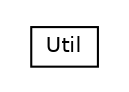 #!/usr/local/bin/dot
#
# Class diagram 
# Generated by UMLGraph version R5_6-24-gf6e263 (http://www.umlgraph.org/)
#

digraph G {
	edge [fontname="Helvetica",fontsize=10,labelfontname="Helvetica",labelfontsize=10];
	node [fontname="Helvetica",fontsize=10,shape=plaintext];
	nodesep=0.25;
	ranksep=0.5;
	// org.universAAL.middleware.interfaces.utils.Util
	c92552 [label=<<table title="org.universAAL.middleware.interfaces.utils.Util" border="0" cellborder="1" cellspacing="0" cellpadding="2" port="p" href="./Util.html">
		<tr><td><table border="0" cellspacing="0" cellpadding="1">
<tr><td align="center" balign="center"> Util </td></tr>
		</table></td></tr>
		</table>>, URL="./Util.html", fontname="Helvetica", fontcolor="black", fontsize=10.0];
}

